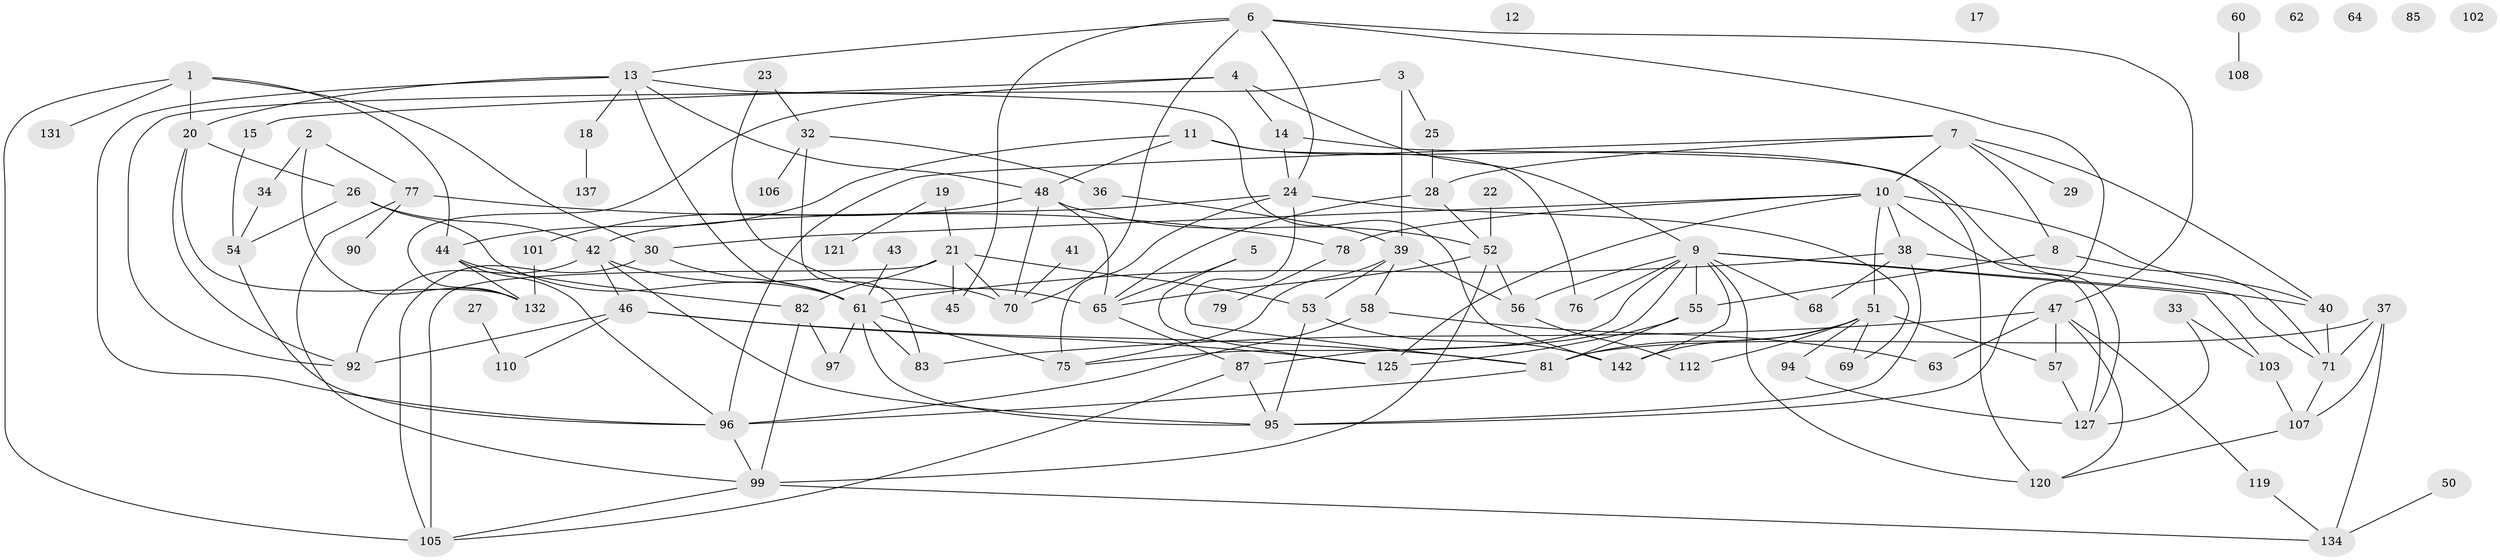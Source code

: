 // Generated by graph-tools (version 1.1) at 2025/23/03/03/25 07:23:28]
// undirected, 100 vertices, 173 edges
graph export_dot {
graph [start="1"]
  node [color=gray90,style=filled];
  1 [super="+67"];
  2 [super="+136"];
  3 [super="+128"];
  4 [super="+16"];
  5;
  6 [super="+73"];
  7 [super="+31"];
  8;
  9 [super="+89"];
  10 [super="+80"];
  11;
  12;
  13 [super="+135"];
  14;
  15 [super="+84"];
  17;
  18;
  19;
  20 [super="+35"];
  21 [super="+117"];
  22;
  23;
  24 [super="+91"];
  25;
  26 [super="+123"];
  27;
  28 [super="+74"];
  29;
  30 [super="+98"];
  32 [super="+111"];
  33;
  34;
  36;
  37 [super="+86"];
  38 [super="+100"];
  39 [super="+140"];
  40;
  41;
  42 [super="+93"];
  43;
  44 [super="+49"];
  45;
  46 [super="+124"];
  47 [super="+115"];
  48 [super="+113"];
  50;
  51 [super="+116"];
  52 [super="+130"];
  53;
  54 [super="+59"];
  55;
  56;
  57;
  58;
  60;
  61 [super="+114"];
  62;
  63 [super="+66"];
  64;
  65 [super="+133"];
  68 [super="+72"];
  69;
  70;
  71;
  75;
  76 [super="+138"];
  77 [super="+88"];
  78;
  79;
  81 [super="+144"];
  82;
  83;
  85;
  87 [super="+129"];
  90;
  92;
  94;
  95;
  96 [super="+109"];
  97;
  99 [super="+118"];
  101;
  102;
  103 [super="+104"];
  105 [super="+126"];
  106;
  107;
  108;
  110;
  112;
  119;
  120 [super="+122"];
  121;
  125;
  127;
  131;
  132 [super="+141"];
  134 [super="+139"];
  137;
  142 [super="+143"];
  1 -- 105;
  1 -- 20;
  1 -- 131;
  1 -- 44;
  1 -- 30;
  2 -- 34;
  2 -- 132;
  2 -- 77;
  3 -- 25;
  3 -- 92;
  3 -- 39;
  4 -- 9;
  4 -- 14;
  4 -- 132;
  4 -- 15;
  5 -- 65;
  5 -- 125;
  6 -- 13;
  6 -- 45;
  6 -- 95;
  6 -- 24;
  6 -- 70;
  6 -- 47;
  7 -- 8;
  7 -- 29;
  7 -- 40;
  7 -- 96;
  7 -- 28;
  7 -- 10;
  8 -- 55;
  8 -- 71;
  9 -- 40;
  9 -- 55;
  9 -- 75;
  9 -- 76;
  9 -- 142;
  9 -- 68;
  9 -- 56;
  9 -- 103;
  9 -- 87;
  9 -- 120;
  10 -- 30;
  10 -- 40;
  10 -- 78;
  10 -- 125;
  10 -- 127;
  10 -- 51;
  10 -- 38;
  11 -- 48;
  11 -- 127;
  11 -- 44;
  11 -- 76;
  13 -- 61;
  13 -- 48;
  13 -- 18;
  13 -- 142;
  13 -- 96;
  13 -- 20;
  14 -- 24;
  14 -- 120;
  15 -- 54;
  18 -- 137;
  19 -- 121;
  19 -- 21;
  20 -- 132;
  20 -- 26;
  20 -- 92;
  21 -- 45;
  21 -- 53;
  21 -- 70;
  21 -- 105;
  21 -- 82;
  22 -- 52;
  23 -- 65;
  23 -- 32;
  24 -- 69;
  24 -- 75;
  24 -- 81;
  24 -- 42;
  25 -- 28;
  26 -- 54;
  26 -- 61;
  26 -- 42;
  27 -- 110;
  28 -- 65;
  28 -- 52;
  30 -- 61;
  30 -- 105;
  32 -- 83;
  32 -- 106;
  32 -- 36;
  33 -- 103;
  33 -- 127;
  34 -- 54;
  36 -- 39;
  37 -- 71;
  37 -- 81;
  37 -- 107;
  37 -- 134;
  38 -- 61;
  38 -- 95;
  38 -- 68;
  38 -- 71;
  39 -- 53;
  39 -- 56;
  39 -- 58;
  39 -- 75;
  40 -- 71;
  41 -- 70;
  42 -- 46;
  42 -- 95;
  42 -- 92;
  42 -- 70;
  43 -- 61;
  44 -- 132;
  44 -- 82;
  44 -- 96;
  46 -- 125;
  46 -- 81;
  46 -- 110;
  46 -- 92;
  47 -- 57;
  47 -- 83;
  47 -- 120;
  47 -- 119;
  47 -- 63;
  48 -- 70;
  48 -- 65;
  48 -- 52;
  48 -- 101;
  50 -- 134;
  51 -- 69;
  51 -- 112;
  51 -- 81;
  51 -- 57;
  51 -- 94;
  51 -- 142;
  52 -- 65;
  52 -- 99;
  52 -- 56;
  53 -- 95;
  53 -- 142;
  54 -- 96;
  55 -- 81;
  55 -- 125;
  56 -- 112;
  57 -- 127;
  58 -- 96;
  58 -- 63;
  60 -- 108;
  61 -- 75;
  61 -- 97;
  61 -- 83;
  61 -- 95;
  65 -- 87;
  71 -- 107;
  77 -- 78;
  77 -- 99;
  77 -- 90;
  78 -- 79;
  81 -- 96;
  82 -- 97;
  82 -- 99;
  87 -- 95;
  87 -- 105;
  94 -- 127;
  96 -- 99;
  99 -- 105;
  99 -- 134;
  101 -- 132;
  103 -- 107;
  107 -- 120;
  119 -- 134;
}
